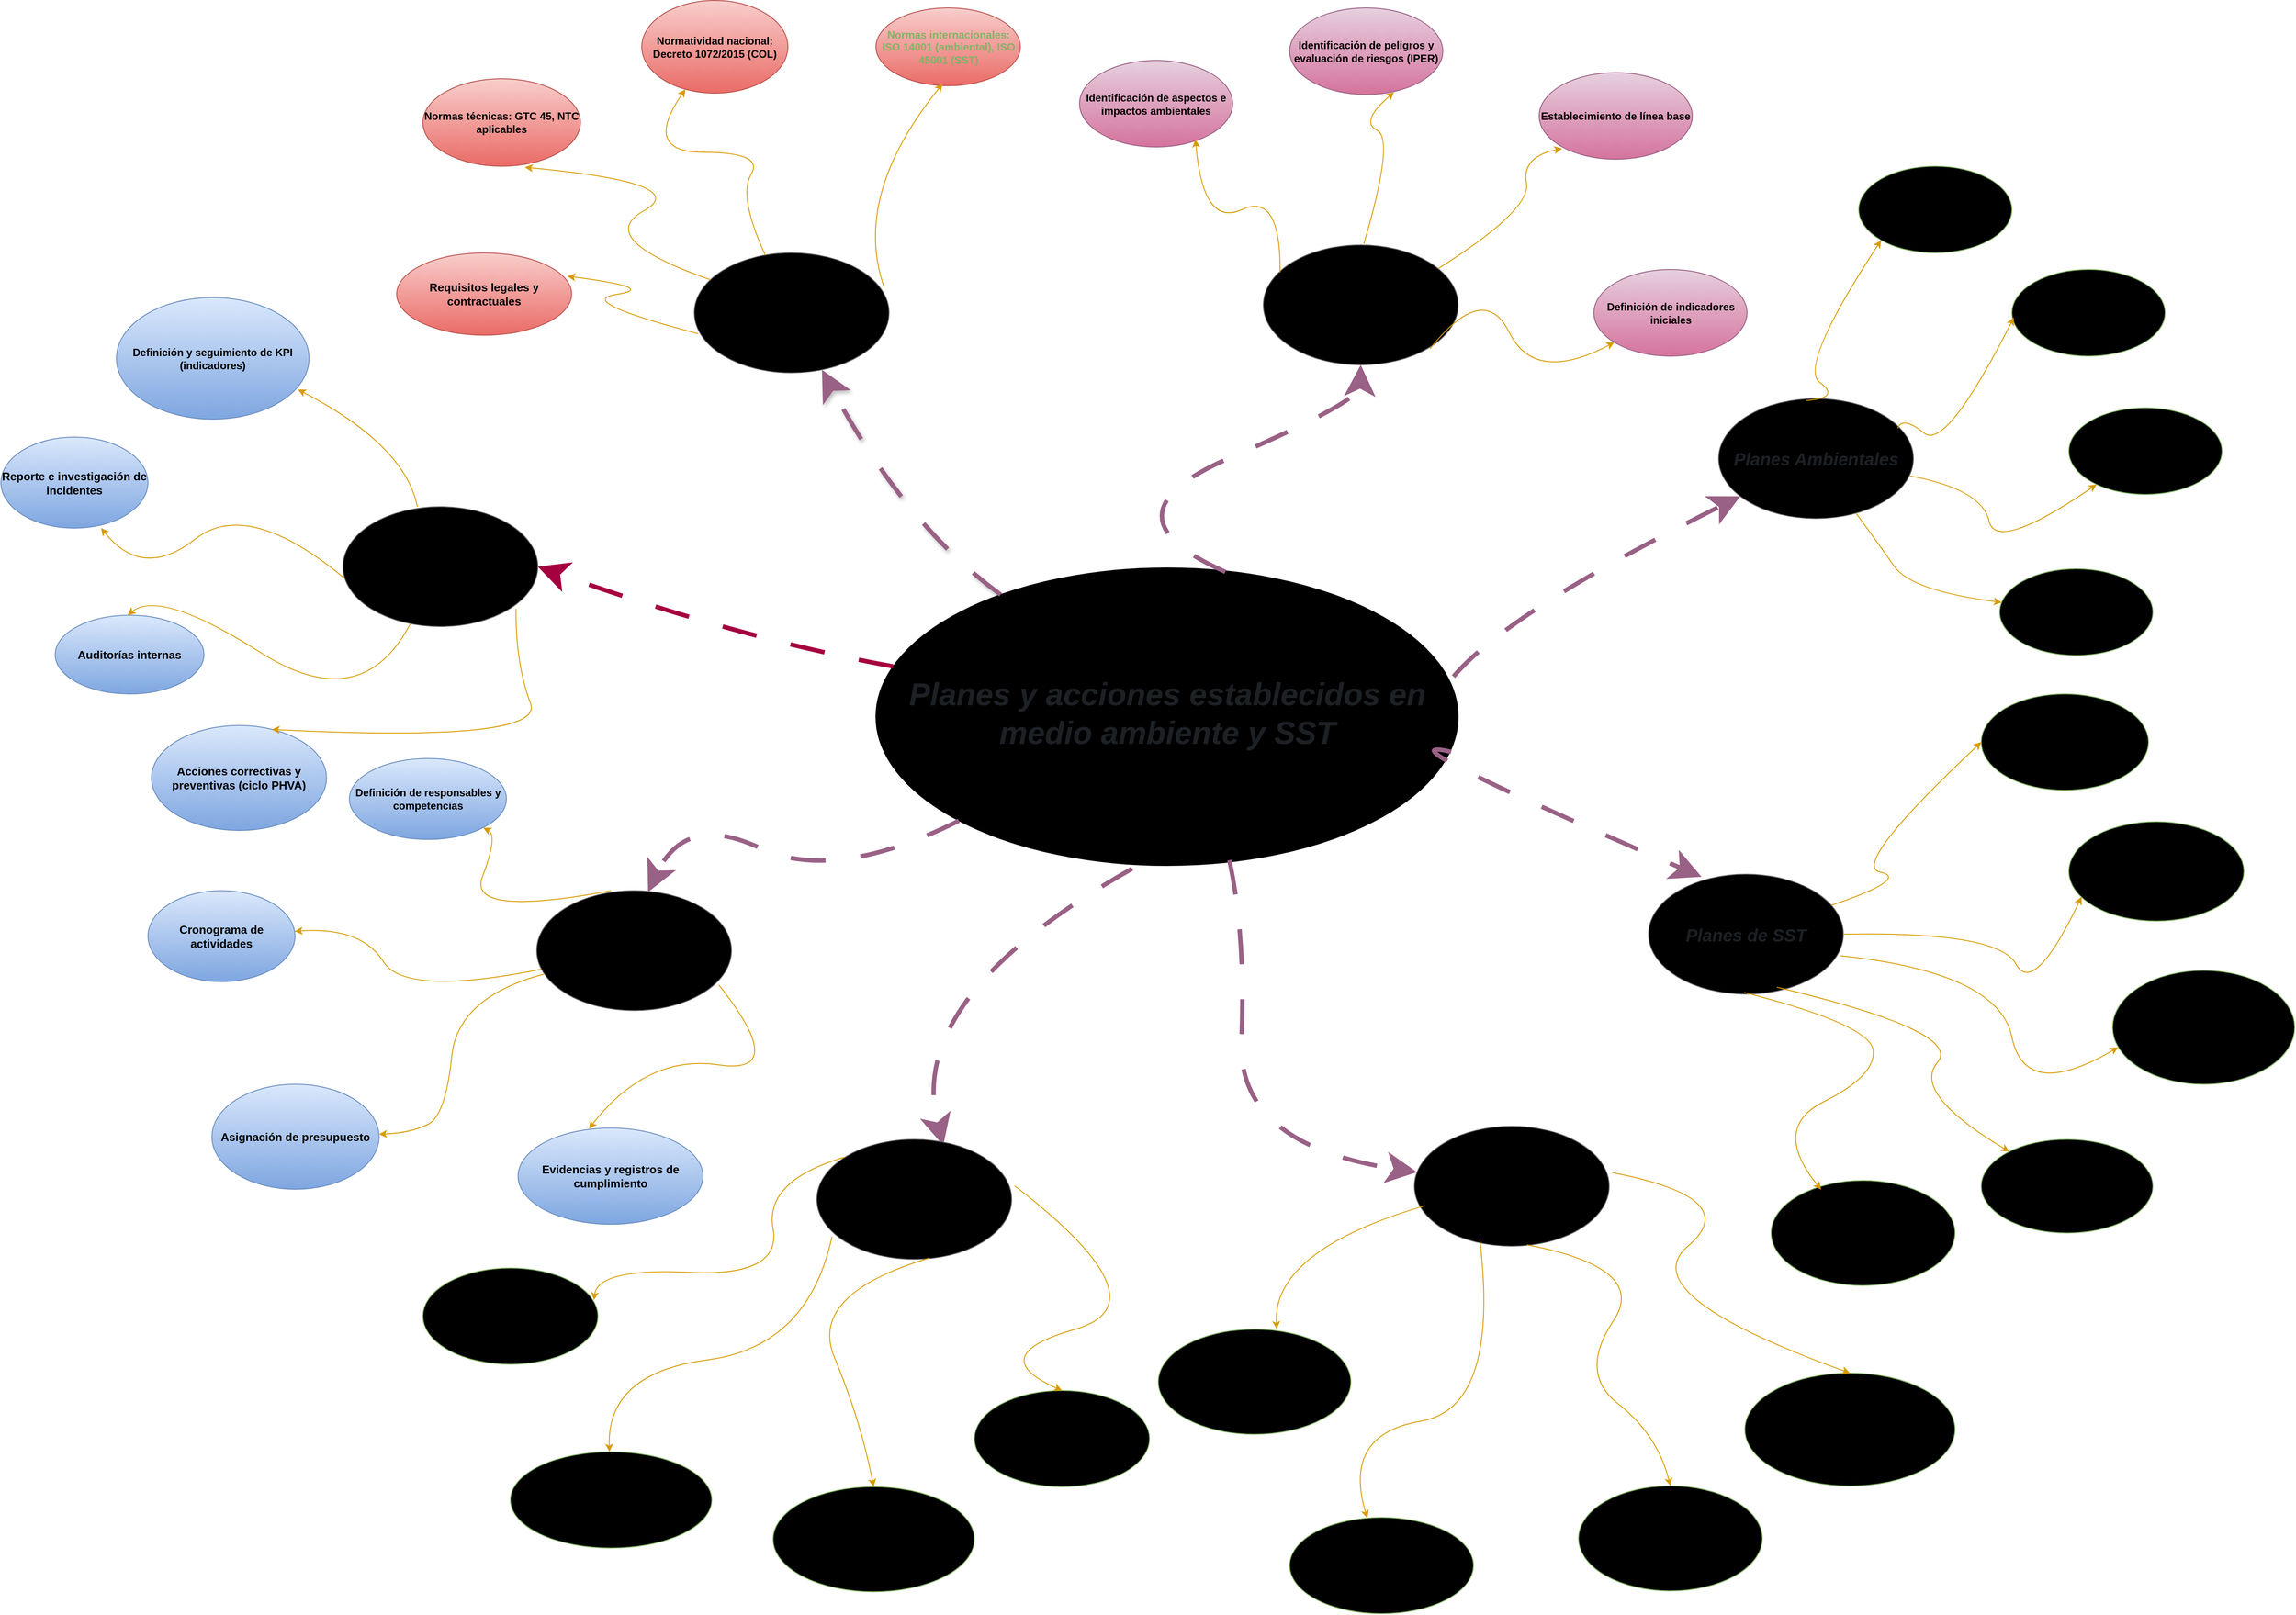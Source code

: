 <mxfile version="28.2.0">
  <diagram name="Página-1" id="9V0abgNr6W8b1tbWLRrC">
    <mxGraphModel dx="1965" dy="1160" grid="1" gridSize="10" guides="1" tooltips="1" connect="1" arrows="1" fold="1" page="1" pageScale="1" pageWidth="3000" pageHeight="1700" math="0" shadow="0">
      <root>
        <mxCell id="0" />
        <mxCell id="1" parent="0" />
        <mxCell id="u9baPHzRedg1W3_j4SZ9-66" value="&lt;h3 style=&quot;box-sizing: border-box; scroll-behavior: smooth; margin-top: 0px; margin-bottom: 0.5rem; line-height: 1.2;&quot;&gt;&lt;font face=&quot;Helvetica&quot; style=&quot;color: light-dark(rgb(29, 33, 37), rgb(255, 255, 0)); font-size: 36px;&quot;&gt;&lt;i style=&quot;&quot;&gt;Planes y acciones establecidos en medio ambiente y SST&lt;/i&gt;&lt;/font&gt;&lt;/h3&gt;" style="ellipse;whiteSpace=wrap;html=1;fillColor=#d5e8d4;strokeColor=light-dark(#000000,#33FF33);gradientColor=light-dark(#97D077,#66FF66);align=center;" parent="1" vertex="1">
          <mxGeometry x="1987.5" y="860" width="665" height="340" as="geometry" />
        </mxCell>
        <mxCell id="u9baPHzRedg1W3_j4SZ9-67" value="&lt;h3&gt;&lt;font style=&quot;color: light-dark(rgb(0, 0, 0), rgb(255, 255, 0));&quot;&gt;Seguimiento y Mejora Continua&lt;/font&gt;&lt;/h3&gt;" style="ellipse;whiteSpace=wrap;html=1;fillColor=#f5f5f5;strokeColor=#666666;gradientColor=light-dark(#B3B3B3,#66FFFF);fontStyle=1" parent="1" vertex="1">
          <mxGeometry x="1378.75" y="790" width="222.5" height="137" as="geometry" />
        </mxCell>
        <mxCell id="u9baPHzRedg1W3_j4SZ9-68" value="&lt;h3&gt;&lt;font style=&quot;font-size: 20px; color: light-dark(rgb(0, 0, 0), rgb(255, 255, 0));&quot; face=&quot;Helvetica&quot;&gt;&lt;i style=&quot;&quot;&gt;Marco Normativo&lt;/i&gt;&lt;/font&gt;&lt;/h3&gt;" style="ellipse;whiteSpace=wrap;html=1;fillColor=#f5f5f5;strokeColor=#666666;gradientColor=light-dark(#B3B3B3,#66FFFF);fontStyle=1" parent="1" vertex="1">
          <mxGeometry x="1780" y="500" width="222.5" height="137" as="geometry" />
        </mxCell>
        <mxCell id="u9baPHzRedg1W3_j4SZ9-69" value="&lt;h3&gt;&lt;font style=&quot;color: light-dark(rgb(29, 33, 37), rgb(255, 255, 0)); font-size: 20px;&quot;&gt;&lt;b style=&quot;&quot;&gt;&lt;i style=&quot;&quot;&gt;Planes de SST&lt;/i&gt;&lt;/b&gt;&lt;/font&gt;&lt;/h3&gt;" style="ellipse;whiteSpace=wrap;html=1;fillColor=#f5f5f5;strokeColor=#666666;gradientColor=light-dark(#B3B3B3,#66FFFF);" parent="1" vertex="1">
          <mxGeometry x="2870" y="1210" width="222.5" height="137" as="geometry" />
        </mxCell>
        <mxCell id="u9baPHzRedg1W3_j4SZ9-70" value="&lt;h3&gt;&lt;font style=&quot;font-size: 20px; color: light-dark(rgb(0, 0, 0), rgb(255, 255, 0));&quot;&gt;&lt;b style=&quot;&quot;&gt;&lt;i style=&quot;&quot;&gt;Diagnóstico Inicial&lt;/i&gt;&lt;/b&gt;&lt;/font&gt;&lt;/h3&gt;" style="ellipse;whiteSpace=wrap;html=1;fillColor=#f5f5f5;strokeColor=#666666;gradientColor=light-dark(#B3B3B3,#66FFFF);" parent="1" vertex="1">
          <mxGeometry x="2430" y="491" width="222.5" height="137" as="geometry" />
        </mxCell>
        <mxCell id="u9baPHzRedg1W3_j4SZ9-71" value="&lt;h3&gt;&lt;font style=&quot;color: light-dark(rgb(29, 33, 37), rgb(255, 255, 0)); font-size: 20px;&quot;&gt;&lt;b style=&quot;&quot;&gt;&lt;i style=&quot;&quot;&gt;Planes Ambientales&lt;/i&gt;&lt;/b&gt;&lt;/font&gt;&lt;/h3&gt;" style="ellipse;whiteSpace=wrap;html=1;fillColor=#f5f5f5;strokeColor=#666666;gradientColor=light-dark(#B3B3B3,#66FFFF);" parent="1" vertex="1">
          <mxGeometry x="2950" y="666.5" width="222.5" height="137" as="geometry" />
        </mxCell>
        <mxCell id="u9baPHzRedg1W3_j4SZ9-72" value="" style="curved=1;endArrow=classic;html=1;rounded=0;fillColor=#e6d0de;gradientColor=#d5739d;strokeColor=#996185;startSize=20;endSize=20;fontStyle=0;dashed=1;dashPattern=8 8;startArrow=none;startFill=0;entryX=0.5;entryY=1;entryDx=0;entryDy=0;exitX=0.6;exitY=0.013;exitDx=0;exitDy=0;exitPerimeter=0;strokeWidth=5;" parent="1" source="u9baPHzRedg1W3_j4SZ9-66" target="u9baPHzRedg1W3_j4SZ9-70" edge="1">
          <mxGeometry width="50" height="50" relative="1" as="geometry">
            <mxPoint x="2063" y="1036" as="sourcePoint" />
            <mxPoint x="2097.5" y="892.11" as="targetPoint" />
            <Array as="points">
              <mxPoint x="2240" y="800" />
              <mxPoint x="2540" y="670" />
            </Array>
          </mxGeometry>
        </mxCell>
        <mxCell id="u9baPHzRedg1W3_j4SZ9-73" value="" style="curved=1;endArrow=classic;html=1;rounded=0;fillColor=#e6d0de;gradientColor=#d5739d;strokeColor=#996185;startSize=49;endSize=20;fontStyle=0;dashed=1;dashPattern=8 8;startArrow=none;startFill=0;shadow=1;strokeWidth=5;" parent="1" source="u9baPHzRedg1W3_j4SZ9-66" target="u9baPHzRedg1W3_j4SZ9-68" edge="1">
          <mxGeometry width="50" height="50" relative="1" as="geometry">
            <mxPoint x="1937.99" y="1045" as="sourcePoint" />
            <mxPoint x="1764.999" y="870.062" as="targetPoint" />
            <Array as="points">
              <mxPoint x="2020" y="810" />
            </Array>
          </mxGeometry>
        </mxCell>
        <mxCell id="u9baPHzRedg1W3_j4SZ9-74" value="" style="curved=1;endArrow=classic;html=1;rounded=0;fillColor=#e6d0de;gradientColor=#d5739d;strokeColor=#996185;startSize=20;endSize=20;fontStyle=0;dashed=1;dashPattern=8 8;startArrow=none;startFill=0;entryX=0.272;entryY=0.022;entryDx=0;entryDy=0;entryPerimeter=0;exitX=0.988;exitY=0.618;exitDx=0;exitDy=0;exitPerimeter=0;strokeWidth=5;" parent="1" source="u9baPHzRedg1W3_j4SZ9-66" target="u9baPHzRedg1W3_j4SZ9-69" edge="1">
          <mxGeometry width="50" height="50" relative="1" as="geometry">
            <mxPoint x="1962" y="1223" as="sourcePoint" />
            <mxPoint x="1994" y="1365" as="targetPoint" />
            <Array as="points">
              <mxPoint x="2550" y="1049" />
            </Array>
          </mxGeometry>
        </mxCell>
        <mxCell id="u9baPHzRedg1W3_j4SZ9-75" value="" style="curved=1;endArrow=classic;html=1;rounded=0;fillColor=#e6d0de;gradientColor=#d5739d;strokeColor=#996185;startSize=20;endSize=20;fontStyle=0;dashed=1;dashPattern=8 8;startArrow=none;startFill=0;exitX=0.992;exitY=0.365;exitDx=0;exitDy=0;exitPerimeter=0;strokeWidth=5;" parent="1" source="u9baPHzRedg1W3_j4SZ9-66" target="u9baPHzRedg1W3_j4SZ9-71" edge="1">
          <mxGeometry width="50" height="50" relative="1" as="geometry">
            <mxPoint x="2181" y="1189" as="sourcePoint" />
            <mxPoint x="2210" y="1333" as="targetPoint" />
            <Array as="points">
              <mxPoint x="2710" y="910" />
            </Array>
          </mxGeometry>
        </mxCell>
        <mxCell id="u9baPHzRedg1W3_j4SZ9-76" value="" style="curved=1;endArrow=classic;html=1;rounded=0;fillColor=#d80073;strokeColor=#A50040;startSize=20;endSize=20;fontStyle=0;dashed=1;dashPattern=8 8;startArrow=none;startFill=0;entryX=1;entryY=0.5;entryDx=0;entryDy=0;strokeWidth=5;" parent="1" source="u9baPHzRedg1W3_j4SZ9-66" target="u9baPHzRedg1W3_j4SZ9-67" edge="1">
          <mxGeometry width="50" height="50" relative="1" as="geometry">
            <mxPoint x="1825.076" y="1297.543" as="sourcePoint" />
            <mxPoint x="1625" y="1322" as="targetPoint" />
            <Array as="points">
              <mxPoint x="1830" y="940" />
            </Array>
          </mxGeometry>
        </mxCell>
        <mxCell id="u9baPHzRedg1W3_j4SZ9-77" value="&lt;font style=&quot;color: light-dark(rgb(0, 0, 0), rgb(51, 255, 255));&quot;&gt;Definición y seguimiento de &lt;strong data-start=&quot;1892&quot; data-end=&quot;1899&quot;&gt;KPI&lt;/strong&gt; (indicadores)&lt;/font&gt;" style="ellipse;whiteSpace=wrap;html=1;fillColor=#dae8fc;strokeColor=#6c8ebf;gradientColor=#7ea6e0;fontStyle=1" parent="1" vertex="1">
          <mxGeometry x="1120" y="551" width="220" height="139" as="geometry" />
        </mxCell>
        <mxCell id="u9baPHzRedg1W3_j4SZ9-78" value="&lt;font style=&quot;color: light-dark(rgb(0, 0, 0), rgb(51, 255, 255)); font-size: 13px;&quot;&gt;Reporte e investigación de incidentes&lt;/font&gt;" style="ellipse;whiteSpace=wrap;html=1;fillColor=#dae8fc;strokeColor=#6c8ebf;gradientColor=#7ea6e0;fontStyle=1" parent="1" vertex="1">
          <mxGeometry x="988" y="710.5" width="168" height="104" as="geometry" />
        </mxCell>
        <mxCell id="u9baPHzRedg1W3_j4SZ9-80" value="&lt;font style=&quot;color: light-dark(rgb(0, 0, 0), rgb(51, 255, 255)); font-size: 13px;&quot;&gt;Auditorías internas&lt;/font&gt;" style="ellipse;whiteSpace=wrap;html=1;fillColor=#dae8fc;strokeColor=#6c8ebf;gradientColor=#7ea6e0;fontStyle=1" parent="1" vertex="1">
          <mxGeometry x="1050" y="914" width="170" height="90" as="geometry" />
        </mxCell>
        <mxCell id="u9baPHzRedg1W3_j4SZ9-81" value="&lt;font style=&quot;color: light-dark(rgb(0, 0, 0), rgb(51, 255, 255)); font-size: 13px;&quot;&gt;Acciones correctivas y preventivas (ciclo PHVA)&lt;/font&gt;" style="ellipse;whiteSpace=wrap;html=1;fillColor=#dae8fc;strokeColor=#6c8ebf;gradientColor=#7ea6e0;fontStyle=1" parent="1" vertex="1">
          <mxGeometry x="1160" y="1040" width="200" height="120" as="geometry" />
        </mxCell>
        <mxCell id="u9baPHzRedg1W3_j4SZ9-83" value="&lt;font style=&quot;color: light-dark(rgb(130, 179, 102), rgb(102, 255, 255));&quot;&gt;&lt;strong data-start=&quot;463&quot; data-end=&quot;489&quot; style=&quot;&quot;&gt;Normas internacionales&lt;/strong&gt;: ISO 14001 (ambiental), ISO 45001 (SST)&lt;/font&gt;" style="ellipse;whiteSpace=wrap;html=1;fillColor=#f8cecc;strokeColor=light-dark(#B85450,#33FFFF);gradientColor=#ea6b66;fontStyle=1" parent="1" vertex="1">
          <mxGeometry x="1987.5" y="220" width="165" height="89" as="geometry" />
        </mxCell>
        <mxCell id="u9baPHzRedg1W3_j4SZ9-84" value="&lt;font style=&quot;color: light-dark(rgb(0, 0, 0), rgb(102, 255, 255));&quot;&gt;&lt;strong data-start=&quot;534&quot; data-end=&quot;559&quot;&gt;Normatividad nacional&lt;/strong&gt;: Decreto 1072/2015 (COL)&lt;/font&gt;" style="ellipse;whiteSpace=wrap;html=1;fillColor=#f8cecc;strokeColor=light-dark(#B85450,#66FFFF);gradientColor=#ea6b66;fontStyle=1" parent="1" vertex="1">
          <mxGeometry x="1720" y="211.5" width="167" height="106" as="geometry" />
        </mxCell>
        <mxCell id="u9baPHzRedg1W3_j4SZ9-85" value="&lt;font style=&quot;color: light-dark(rgb(0, 0, 0), rgb(102, 255, 255));&quot;&gt;&lt;strong data-start=&quot;589&quot; data-end=&quot;608&quot;&gt;Normas técnicas&lt;/strong&gt;: GTC 45, NTC aplicables&lt;/font&gt;" style="ellipse;whiteSpace=wrap;html=1;fillColor=#f8cecc;strokeColor=light-dark(#B85450,#66FFFF);gradientColor=#ea6b66;fontStyle=1" parent="1" vertex="1">
          <mxGeometry x="1470" y="301" width="180" height="100" as="geometry" />
        </mxCell>
        <mxCell id="u9baPHzRedg1W3_j4SZ9-86" value="&lt;font style=&quot;font-size: 13px; color: light-dark(rgb(0, 0, 0), rgb(102, 255, 255));&quot;&gt;Requisitos legales y contractuales&lt;/font&gt;" style="ellipse;whiteSpace=wrap;html=1;fillColor=#f8cecc;strokeColor=light-dark(#B85450,#66FFFF);gradientColor=#ea6b66;fontStyle=1" parent="1" vertex="1">
          <mxGeometry x="1440" y="500" width="200" height="94" as="geometry" />
        </mxCell>
        <mxCell id="u9baPHzRedg1W3_j4SZ9-90" value="&lt;font style=&quot;color: light-dark(rgb(0, 0, 0), rgb(51, 255, 255)); font-size: 13px;&quot;&gt;Factores de riesgo ergonómico y psicosocial&lt;/font&gt;" style="ellipse;whiteSpace=wrap;html=1;fillColor=#d5e8d4;strokeColor=#82b366;gradientColor=light-dark(#97D077,#295A52);fontStyle=1" parent="1" vertex="1">
          <mxGeometry x="3010" y="1560" width="210" height="120" as="geometry" />
        </mxCell>
        <mxCell id="u9baPHzRedg1W3_j4SZ9-91" value="&lt;font style=&quot;color: light-dark(rgb(0, 0, 0), rgb(51, 255, 255)); font-size: 13px;&quot;&gt;&lt;b&gt;Gestión de contratistas y visitantes&lt;/b&gt;&lt;/font&gt;" style="ellipse;whiteSpace=wrap;html=1;fillColor=#d5e8d4;strokeColor=#82b366;gradientColor=light-dark(#97D077,#295A52);" parent="1" vertex="1">
          <mxGeometry x="3250" y="1513" width="196" height="107" as="geometry" />
        </mxCell>
        <mxCell id="u9baPHzRedg1W3_j4SZ9-92" value="&lt;font style=&quot;font-size: 13px; color: light-dark(rgb(0, 0, 0), rgb(51, 255, 255));&quot;&gt;&lt;b&gt;Inspecciones planeadas&lt;/b&gt;&lt;/font&gt;" style="ellipse;whiteSpace=wrap;html=1;fillColor=#d5e8d4;strokeColor=#82b366;gradientColor=light-dark(#97D077,#295A52);" parent="1" vertex="1">
          <mxGeometry x="3400" y="1320" width="208" height="130" as="geometry" />
        </mxCell>
        <mxCell id="u9baPHzRedg1W3_j4SZ9-93" value="&lt;font style=&quot;color: light-dark(rgb(0, 0, 0), rgb(51, 255, 255));&quot;&gt;&lt;strong data-end=&quot;1241&quot; data-start=&quot;1217&quot;&gt;Entrega y uso de EPP&lt;/strong&gt; (Elementos de Protección Personal)&lt;/font&gt;" style="ellipse;whiteSpace=wrap;html=1;fillColor=#d5e8d4;strokeColor=#82b366;gradientColor=light-dark(#97D077,#295A52);" parent="1" vertex="1">
          <mxGeometry x="3350" y="1150" width="200" height="113.5" as="geometry" />
        </mxCell>
        <mxCell id="u9baPHzRedg1W3_j4SZ9-94" value="&lt;font style=&quot;color: light-dark(rgb(0, 0, 0), rgb(51, 255, 255));&quot;&gt;&lt;strong data-end=&quot;1199&quot; data-start=&quot;1171&quot;&gt;Capacitación y formación&lt;/strong&gt; del personal&lt;/font&gt;" style="ellipse;whiteSpace=wrap;html=1;fillColor=#d5e8d4;strokeColor=#82b366;gradientColor=light-dark(#97D077,#295A52);" parent="1" vertex="1">
          <mxGeometry x="3250" y="1004" width="191" height="110" as="geometry" />
        </mxCell>
        <mxCell id="u9baPHzRedg1W3_j4SZ9-95" value="&lt;font style=&quot;color: light-dark(rgb(0, 0, 0), rgb(51, 255, 51));&quot;&gt;&lt;b&gt;Identificación de &lt;span data-end=&quot;775&quot; data-start=&quot;740&quot;&gt;aspectos e impactos ambientales&lt;/span&gt;&lt;/b&gt;&lt;/font&gt;" style="ellipse;whiteSpace=wrap;html=1;fillColor=#e6d0de;strokeColor=#996185;gradientColor=#d5739d;" parent="1" vertex="1">
          <mxGeometry x="2220" y="280" width="175" height="99" as="geometry" />
        </mxCell>
        <mxCell id="u9baPHzRedg1W3_j4SZ9-96" value="&lt;font style=&quot;color: light-dark(rgb(0, 0, 0), rgb(51, 255, 51));&quot;&gt;&lt;b&gt;Identificación de &lt;span data-end=&quot;834&quot; data-start=&quot;798&quot;&gt;peligros y evaluación de riesgos&lt;/span&gt; (IPER)&lt;/b&gt;&lt;/font&gt;" style="ellipse;whiteSpace=wrap;html=1;fillColor=#e6d0de;strokeColor=#996185;gradientColor=#d5739d;" parent="1" vertex="1">
          <mxGeometry x="2460" y="220" width="175" height="99" as="geometry" />
        </mxCell>
        <mxCell id="u9baPHzRedg1W3_j4SZ9-97" value="&lt;font style=&quot;color: light-dark(rgb(0, 0, 0), rgb(51, 255, 51));&quot;&gt;&lt;b&gt;Establecimiento de &lt;span data-end=&quot;879&quot; data-start=&quot;865&quot;&gt;línea base&lt;/span&gt;&lt;/b&gt;&lt;/font&gt;" style="ellipse;whiteSpace=wrap;html=1;fillColor=#e6d0de;strokeColor=#996185;gradientColor=#d5739d;" parent="1" vertex="1">
          <mxGeometry x="2745" y="294" width="175" height="99" as="geometry" />
        </mxCell>
        <mxCell id="u9baPHzRedg1W3_j4SZ9-98" value="&lt;font face=&quot;Helvetica&quot; style=&quot;color: light-dark(rgb(0, 0, 0), rgb(51, 255, 51));&quot;&gt;&lt;b&gt;Definición de &lt;span data-end=&quot;923&quot; data-start=&quot;898&quot;&gt;indicadores iniciales&lt;/span&gt;&lt;/b&gt;&lt;/font&gt;" style="ellipse;whiteSpace=wrap;html=1;fillColor=#e6d0de;strokeColor=#996185;gradientColor=#d5739d;" parent="1" vertex="1">
          <mxGeometry x="2807.5" y="519" width="175" height="99" as="geometry" />
        </mxCell>
        <mxCell id="u9baPHzRedg1W3_j4SZ9-101" value="" style="curved=1;endArrow=classic;html=1;rounded=0;entryX=0.687;entryY=0.038;entryDx=0;entryDy=0;entryPerimeter=0;fillColor=#ffcd28;gradientColor=#ffa500;strokeColor=#d79b00;fontStyle=1;exitX=0.888;exitY=0.852;exitDx=0;exitDy=0;exitPerimeter=0;" parent="1" source="u9baPHzRedg1W3_j4SZ9-67" target="u9baPHzRedg1W3_j4SZ9-81" edge="1">
          <mxGeometry width="50" height="50" relative="1" as="geometry">
            <mxPoint x="1410" y="903.75" as="sourcePoint" />
            <mxPoint x="1326" y="894.75" as="targetPoint" />
            <Array as="points">
              <mxPoint x="1576" y="970" />
              <mxPoint x="1610" y="1060" />
            </Array>
          </mxGeometry>
        </mxCell>
        <mxCell id="u9baPHzRedg1W3_j4SZ9-102" value="" style="curved=1;endArrow=classic;html=1;rounded=0;entryX=0.487;entryY=0;entryDx=0;entryDy=0;entryPerimeter=0;fillColor=#ffcd28;gradientColor=#ffa500;strokeColor=#d79b00;fontStyle=1" parent="1" source="u9baPHzRedg1W3_j4SZ9-67" target="u9baPHzRedg1W3_j4SZ9-80" edge="1">
          <mxGeometry width="50" height="50" relative="1" as="geometry">
            <mxPoint x="1152" y="849.75" as="sourcePoint" />
            <mxPoint x="1191" y="934.75" as="targetPoint" />
            <Array as="points">
              <mxPoint x="1400" y="1030" />
              <mxPoint x="1170" y="883.75" />
            </Array>
          </mxGeometry>
        </mxCell>
        <mxCell id="u9baPHzRedg1W3_j4SZ9-103" value="" style="curved=1;endArrow=classic;html=1;rounded=0;fillColor=#ffcd28;gradientColor=#ffa500;strokeColor=#d79b00;exitX=0.008;exitY=0.597;exitDx=0;exitDy=0;exitPerimeter=0;fontStyle=1;entryX=0.681;entryY=0.998;entryDx=0;entryDy=0;entryPerimeter=0;" parent="1" source="u9baPHzRedg1W3_j4SZ9-67" target="u9baPHzRedg1W3_j4SZ9-78" edge="1">
          <mxGeometry width="50" height="50" relative="1" as="geometry">
            <mxPoint x="1158" y="750.75" as="sourcePoint" />
            <mxPoint x="1080" y="854" as="targetPoint" />
            <Array as="points">
              <mxPoint x="1270" y="780" />
              <mxPoint x="1150" y="874" />
            </Array>
          </mxGeometry>
        </mxCell>
        <mxCell id="u9baPHzRedg1W3_j4SZ9-104" value="" style="curved=1;endArrow=classic;html=1;rounded=0;entryX=0.943;entryY=0.756;entryDx=0;entryDy=0;entryPerimeter=0;fillColor=#ffcd28;gradientColor=#ffa500;strokeColor=#d79b00;exitX=0.382;exitY=0;exitDx=0;exitDy=0;exitPerimeter=0;fontStyle=1" parent="1" source="u9baPHzRedg1W3_j4SZ9-67" target="u9baPHzRedg1W3_j4SZ9-77" edge="1">
          <mxGeometry width="50" height="50" relative="1" as="geometry">
            <mxPoint x="1590" y="655.75" as="sourcePoint" />
            <mxPoint x="1472" y="690.75" as="targetPoint" />
            <Array as="points">
              <mxPoint x="1450" y="720" />
            </Array>
          </mxGeometry>
        </mxCell>
        <mxCell id="u9baPHzRedg1W3_j4SZ9-105" value="" style="curved=1;endArrow=classic;html=1;rounded=0;fillColor=#ffcd28;gradientColor=#ffa500;strokeColor=#d79b00;entryX=0;entryY=0.5;entryDx=0;entryDy=0;" parent="1" source="u9baPHzRedg1W3_j4SZ9-69" target="u9baPHzRedg1W3_j4SZ9-94" edge="1">
          <mxGeometry width="50" height="50" relative="1" as="geometry">
            <mxPoint x="3116" y="1265" as="sourcePoint" />
            <mxPoint x="3166" y="1215" as="targetPoint" />
            <Array as="points">
              <mxPoint x="3169" y="1215" />
              <mxPoint x="3100" y="1200" />
            </Array>
          </mxGeometry>
        </mxCell>
        <mxCell id="u9baPHzRedg1W3_j4SZ9-106" value="" style="curved=1;endArrow=classic;html=1;rounded=0;fillColor=#ffcd28;gradientColor=#ffa500;strokeColor=#d79b00;entryX=0.073;entryY=0.756;entryDx=0;entryDy=0;entryPerimeter=0;exitX=1;exitY=0.5;exitDx=0;exitDy=0;" parent="1" source="u9baPHzRedg1W3_j4SZ9-69" target="u9baPHzRedg1W3_j4SZ9-93" edge="1">
          <mxGeometry width="50" height="50" relative="1" as="geometry">
            <mxPoint x="3186" y="1290" as="sourcePoint" />
            <mxPoint x="3201" y="1200" as="targetPoint" />
            <Array as="points">
              <mxPoint x="3269" y="1275" />
              <mxPoint x="3310" y="1350" />
            </Array>
          </mxGeometry>
        </mxCell>
        <mxCell id="u9baPHzRedg1W3_j4SZ9-107" value="" style="curved=1;endArrow=classic;html=1;rounded=0;fillColor=#ffcd28;gradientColor=#ffa500;strokeColor=#d79b00;entryX=0.03;entryY=0.676;entryDx=0;entryDy=0;entryPerimeter=0;exitX=0.983;exitY=0.68;exitDx=0;exitDy=0;exitPerimeter=0;" parent="1" source="u9baPHzRedg1W3_j4SZ9-69" target="u9baPHzRedg1W3_j4SZ9-92" edge="1">
          <mxGeometry width="50" height="50" relative="1" as="geometry">
            <mxPoint x="3193" y="1341" as="sourcePoint" />
            <mxPoint x="3245" y="1249" as="targetPoint" />
            <Array as="points">
              <mxPoint x="3270" y="1322" />
              <mxPoint x="3300" y="1470" />
            </Array>
          </mxGeometry>
        </mxCell>
        <mxCell id="u9baPHzRedg1W3_j4SZ9-108" value="" style="curved=1;endArrow=classic;html=1;rounded=0;fillColor=#ffcd28;gradientColor=#ffa500;strokeColor=#d79b00;exitX=0.658;exitY=0.942;exitDx=0;exitDy=0;exitPerimeter=0;" parent="1" source="u9baPHzRedg1W3_j4SZ9-69" target="u9baPHzRedg1W3_j4SZ9-91" edge="1">
          <mxGeometry width="50" height="50" relative="1" as="geometry">
            <mxPoint x="3121" y="1379" as="sourcePoint" />
            <mxPoint x="3264" y="1347" as="targetPoint" />
            <Array as="points">
              <mxPoint x="3230" y="1390" />
              <mxPoint x="3170" y="1460" />
            </Array>
          </mxGeometry>
        </mxCell>
        <mxCell id="u9baPHzRedg1W3_j4SZ9-109" value="" style="curved=1;endArrow=classic;html=1;rounded=0;fillColor=#ffcd28;gradientColor=#ffa500;strokeColor=#d79b00;exitX=0.491;exitY=0.986;exitDx=0;exitDy=0;exitPerimeter=0;entryX=0.272;entryY=0.087;entryDx=0;entryDy=0;entryPerimeter=0;" parent="1" source="u9baPHzRedg1W3_j4SZ9-69" target="u9baPHzRedg1W3_j4SZ9-90" edge="1">
          <mxGeometry width="50" height="50" relative="1" as="geometry">
            <mxPoint x="3039" y="1372" as="sourcePoint" />
            <mxPoint x="3168" y="1427" as="targetPoint" />
            <Array as="points">
              <mxPoint x="3123" y="1382" />
              <mxPoint x="3130" y="1440" />
              <mxPoint x="3010" y="1500" />
            </Array>
          </mxGeometry>
        </mxCell>
        <mxCell id="u9baPHzRedg1W3_j4SZ9-113" value="" style="curved=1;endArrow=classic;html=1;rounded=0;fillColor=#ffcd28;gradientColor=#ffa500;strokeColor=#d79b00;entryX=0.461;entryY=0.975;entryDx=0;entryDy=0;entryPerimeter=0;exitX=0.975;exitY=0.287;exitDx=0;exitDy=0;exitPerimeter=0;fontStyle=1" parent="1" source="u9baPHzRedg1W3_j4SZ9-68" target="u9baPHzRedg1W3_j4SZ9-83" edge="1">
          <mxGeometry width="50" height="50" relative="1" as="geometry">
            <mxPoint x="1812.5" y="485" as="sourcePoint" />
            <mxPoint x="1862.5" y="435" as="targetPoint" />
            <Array as="points">
              <mxPoint x="1960" y="435" />
            </Array>
          </mxGeometry>
        </mxCell>
        <mxCell id="u9baPHzRedg1W3_j4SZ9-115" value="" style="curved=1;endArrow=classic;html=1;rounded=0;fillColor=#ffcd28;gradientColor=#ffa500;strokeColor=#d79b00;exitX=0.02;exitY=0.674;exitDx=0;exitDy=0;exitPerimeter=0;entryX=0.976;entryY=0.284;entryDx=0;entryDy=0;entryPerimeter=0;fontStyle=1" parent="1" source="u9baPHzRedg1W3_j4SZ9-68" target="u9baPHzRedg1W3_j4SZ9-86" edge="1">
          <mxGeometry width="50" height="50" relative="1" as="geometry">
            <mxPoint x="1637.5" y="467" as="sourcePoint" />
            <mxPoint x="1593.5" y="591" as="targetPoint" />
            <Array as="points">
              <mxPoint x="1642" y="555" />
              <mxPoint x="1740" y="540" />
            </Array>
          </mxGeometry>
        </mxCell>
        <mxCell id="u9baPHzRedg1W3_j4SZ9-116" value="" style="curved=1;endArrow=classic;html=1;rounded=0;exitX=0.085;exitY=0.225;exitDx=0;exitDy=0;exitPerimeter=0;fillColor=#ffcd28;gradientColor=#ffa500;strokeColor=#d79b00;fontStyle=1;entryX=0.647;entryY=1.012;entryDx=0;entryDy=0;entryPerimeter=0;" parent="1" source="u9baPHzRedg1W3_j4SZ9-68" target="u9baPHzRedg1W3_j4SZ9-85" edge="1">
          <mxGeometry width="50" height="50" relative="1" as="geometry">
            <mxPoint x="1698.5" y="474" as="sourcePoint" />
            <mxPoint x="1530" y="434" as="targetPoint" />
            <Array as="points">
              <mxPoint x="1664.5" y="484" />
              <mxPoint x="1780" y="420" />
            </Array>
          </mxGeometry>
        </mxCell>
        <mxCell id="u9baPHzRedg1W3_j4SZ9-117" value="" style="curved=1;endArrow=classic;html=1;rounded=0;fillColor=#ffcd28;gradientColor=#ffa500;strokeColor=#d79b00;fontStyle=1" parent="1" source="u9baPHzRedg1W3_j4SZ9-68" target="u9baPHzRedg1W3_j4SZ9-84" edge="1">
          <mxGeometry width="50" height="50" relative="1" as="geometry">
            <mxPoint x="1771.5" y="463" as="sourcePoint" />
            <mxPoint x="1821.5" y="413" as="targetPoint" />
            <Array as="points">
              <mxPoint x="1830" y="435" />
              <mxPoint x="1860" y="385" />
              <mxPoint x="1720" y="385" />
            </Array>
          </mxGeometry>
        </mxCell>
        <mxCell id="u9baPHzRedg1W3_j4SZ9-118" value="" style="curved=1;endArrow=classic;html=1;rounded=0;fillColor=#ffcd28;gradientColor=#ffa500;strokeColor=#d79b00;exitX=0.086;exitY=0.23;exitDx=0;exitDy=0;exitPerimeter=0;entryX=0.757;entryY=0.913;entryDx=0;entryDy=0;entryPerimeter=0;" parent="1" source="u9baPHzRedg1W3_j4SZ9-70" target="u9baPHzRedg1W3_j4SZ9-95" edge="1">
          <mxGeometry width="50" height="50" relative="1" as="geometry">
            <mxPoint x="2575" y="446" as="sourcePoint" />
            <mxPoint x="2500" y="332" as="targetPoint" />
            <Array as="points">
              <mxPoint x="2450" y="430" />
              <mxPoint x="2361" y="471" />
            </Array>
          </mxGeometry>
        </mxCell>
        <mxCell id="u9baPHzRedg1W3_j4SZ9-119" value="" style="curved=1;endArrow=classic;html=1;rounded=0;fillColor=#ffcd28;gradientColor=#ffa500;strokeColor=#d79b00;entryX=0.681;entryY=0.974;entryDx=0;entryDy=0;entryPerimeter=0;exitX=0.516;exitY=-0.011;exitDx=0;exitDy=0;exitPerimeter=0;" parent="1" source="u9baPHzRedg1W3_j4SZ9-70" target="u9baPHzRedg1W3_j4SZ9-96" edge="1">
          <mxGeometry width="50" height="50" relative="1" as="geometry">
            <mxPoint x="2647" y="422" as="sourcePoint" />
            <mxPoint x="2586" y="292" as="targetPoint" />
            <Array as="points">
              <mxPoint x="2580" y="370" />
              <mxPoint x="2540" y="350" />
            </Array>
          </mxGeometry>
        </mxCell>
        <mxCell id="u9baPHzRedg1W3_j4SZ9-120" value="" style="curved=1;endArrow=classic;html=1;rounded=0;entryX=0.15;entryY=0.876;entryDx=0;entryDy=0;entryPerimeter=0;exitX=0.897;exitY=0.197;exitDx=0;exitDy=0;exitPerimeter=0;fillColor=#ffcd28;gradientColor=#ffa500;strokeColor=#d79b00;" parent="1" source="u9baPHzRedg1W3_j4SZ9-70" target="u9baPHzRedg1W3_j4SZ9-97" edge="1">
          <mxGeometry width="50" height="50" relative="1" as="geometry">
            <mxPoint x="2725" y="440" as="sourcePoint" />
            <mxPoint x="2775" y="390" as="targetPoint" />
            <Array as="points">
              <mxPoint x="2736" y="451" />
              <mxPoint x="2725" y="390" />
            </Array>
          </mxGeometry>
        </mxCell>
        <mxCell id="u9baPHzRedg1W3_j4SZ9-121" value="" style="curved=1;endArrow=classic;html=1;rounded=0;fillColor=#ffcd28;gradientColor=#ffa500;strokeColor=#d79b00;exitX=0.856;exitY=0.865;exitDx=0;exitDy=0;exitPerimeter=0;" parent="1" source="u9baPHzRedg1W3_j4SZ9-70" target="u9baPHzRedg1W3_j4SZ9-98" edge="1">
          <mxGeometry width="50" height="50" relative="1" as="geometry">
            <mxPoint x="2716" y="509" as="sourcePoint" />
            <mxPoint x="2766" y="459" as="targetPoint" />
            <Array as="points">
              <mxPoint x="2682" y="532" />
              <mxPoint x="2740" y="650" />
            </Array>
          </mxGeometry>
        </mxCell>
        <mxCell id="u9baPHzRedg1W3_j4SZ9-123" value="&lt;font style=&quot;color: light-dark(rgb(0, 0, 0), rgb(255, 255, 102));&quot;&gt;&lt;b style=&quot;&quot;&gt;&lt;span style=&quot;&quot; data-end=&quot;1001&quot; data-start=&quot;969&quot;&gt;Gestión integral de residuos&lt;/span&gt; (PGRS)&lt;/b&gt;&lt;/font&gt;" style="ellipse;whiteSpace=wrap;html=1;fillColor=#d5e8d4;strokeColor=#82b366;gradientColor=light-dark(#97D077,#0000CC);" parent="1" vertex="1">
          <mxGeometry x="3110" y="401" width="175" height="99" as="geometry" />
        </mxCell>
        <mxCell id="u9baPHzRedg1W3_j4SZ9-124" value="&lt;font style=&quot;color: light-dark(rgb(0, 0, 0), rgb(255, 255, 102));&quot;&gt;&lt;b style=&quot;&quot;&gt;&lt;span style=&quot;&quot; data-end=&quot;1030&quot; data-start=&quot;1013&quot;&gt;Uso eficiente&lt;/span&gt; de agua y energía&lt;/b&gt;&lt;/font&gt;" style="ellipse;whiteSpace=wrap;html=1;fillColor=#d5e8d4;strokeColor=#82b366;gradientColor=light-dark(#97D077,#0000CC);" parent="1" vertex="1">
          <mxGeometry x="3285" y="519" width="175" height="99" as="geometry" />
        </mxCell>
        <mxCell id="u9baPHzRedg1W3_j4SZ9-125" value="&lt;div&gt;&lt;font style=&quot;color: light-dark(rgb(0, 0, 0), rgb(255, 255, 102));&quot;&gt;&lt;b style=&quot;&quot;&gt;Control de emisiones y ruido&lt;/b&gt;&lt;/font&gt;&lt;/div&gt;" style="ellipse;whiteSpace=wrap;html=1;fillColor=#d5e8d4;strokeColor=#82b366;gradientColor=light-dark(#97D077,#0000CC);" parent="1" vertex="1">
          <mxGeometry x="3350" y="677" width="175" height="99" as="geometry" />
        </mxCell>
        <mxCell id="u9baPHzRedg1W3_j4SZ9-126" value="&lt;div&gt;&lt;font style=&quot;font-size: 13px; color: light-dark(rgb(0, 0, 0), rgb(255, 255, 102));&quot;&gt;&lt;b style=&quot;&quot;&gt;Compras y contrataciones sostenibles&lt;/b&gt;&lt;/font&gt;&lt;/div&gt;" style="ellipse;whiteSpace=wrap;html=1;fillColor=#d5e8d4;strokeColor=#82b366;gradientColor=light-dark(#97D077,#0000CC);" parent="1" vertex="1">
          <mxGeometry x="3271" y="861" width="175" height="99" as="geometry" />
        </mxCell>
        <mxCell id="u9baPHzRedg1W3_j4SZ9-127" value="" style="curved=1;endArrow=classic;html=1;rounded=0;fillColor=#ffcd28;gradientColor=#ffa500;strokeColor=#d79b00;entryX=0;entryY=1;entryDx=0;entryDy=0;exitX=0.449;exitY=0.016;exitDx=0;exitDy=0;exitPerimeter=0;" parent="1" source="u9baPHzRedg1W3_j4SZ9-71" target="u9baPHzRedg1W3_j4SZ9-123" edge="1">
          <mxGeometry width="50" height="50" relative="1" as="geometry">
            <mxPoint x="3091" y="805" as="sourcePoint" />
            <mxPoint x="3141" y="755" as="targetPoint" />
            <Array as="points">
              <mxPoint x="3090" y="666" />
              <mxPoint x="3041" y="630" />
            </Array>
          </mxGeometry>
        </mxCell>
        <mxCell id="u9baPHzRedg1W3_j4SZ9-128" value="" style="curved=1;endArrow=classic;html=1;rounded=0;fillColor=#ffcd28;gradientColor=#ffa500;strokeColor=#d79b00;entryX=0.013;entryY=0.553;entryDx=0;entryDy=0;entryPerimeter=0;exitX=0.92;exitY=0.248;exitDx=0;exitDy=0;exitPerimeter=0;" parent="1" source="u9baPHzRedg1W3_j4SZ9-71" target="u9baPHzRedg1W3_j4SZ9-124" edge="1">
          <mxGeometry width="50" height="50" relative="1" as="geometry">
            <mxPoint x="3184" y="844" as="sourcePoint" />
            <mxPoint x="3157" y="736" as="targetPoint" />
            <Array as="points">
              <mxPoint x="3160" y="686" />
              <mxPoint x="3210" y="726" />
            </Array>
          </mxGeometry>
        </mxCell>
        <mxCell id="u9baPHzRedg1W3_j4SZ9-129" value="" style="curved=1;endArrow=classic;html=1;rounded=0;fillColor=#ffcd28;gradientColor=#ffa500;strokeColor=#d79b00;" parent="1" source="u9baPHzRedg1W3_j4SZ9-71" target="u9baPHzRedg1W3_j4SZ9-125" edge="1">
          <mxGeometry width="50" height="50" relative="1" as="geometry">
            <mxPoint x="3192" y="931" as="sourcePoint" />
            <mxPoint x="3267" y="819" as="targetPoint" />
            <Array as="points">
              <mxPoint x="3251" y="770" />
              <mxPoint x="3267" y="843" />
            </Array>
          </mxGeometry>
        </mxCell>
        <mxCell id="u9baPHzRedg1W3_j4SZ9-130" value="" style="curved=1;endArrow=classic;html=1;rounded=0;fillColor=#ffcd28;gradientColor=#ffa500;strokeColor=#d79b00;" parent="1" source="u9baPHzRedg1W3_j4SZ9-71" target="u9baPHzRedg1W3_j4SZ9-126" edge="1">
          <mxGeometry width="50" height="50" relative="1" as="geometry">
            <mxPoint x="3009" y="920" as="sourcePoint" />
            <mxPoint x="3195" y="945" as="targetPoint" />
            <Array as="points">
              <mxPoint x="3131" y="830" />
              <mxPoint x="3170" y="886" />
            </Array>
          </mxGeometry>
        </mxCell>
        <mxCell id="SYa3BNiDsuXG8DO_IZk4-1" value="&lt;h3&gt;&lt;font style=&quot;font-size: 20px; color: light-dark(rgb(0, 0, 0), rgb(255, 255, 0));&quot;&gt;Operación y Control&lt;/font&gt;&lt;/h3&gt;" style="ellipse;whiteSpace=wrap;html=1;fillColor=#f5f5f5;strokeColor=#666666;gradientColor=light-dark(#B3B3B3,#66FFFF);fontStyle=1;fontColor=light-dark(#000000,#66FFFF);" parent="1" vertex="1">
          <mxGeometry x="2602.5" y="1498" width="222.5" height="137" as="geometry" />
        </mxCell>
        <mxCell id="SYa3BNiDsuXG8DO_IZk4-3" value="Controles sobre tercerización y servicios externos" style="ellipse;whiteSpace=wrap;html=1;fillColor=#d5e8d4;strokeColor=#82b366;gradientColor=light-dark(#97D077,#295A52);fontStyle=1;fontColor=light-dark(#000000,#66FFFF);" parent="1" vertex="1">
          <mxGeometry x="2460" y="1945" width="210" height="110" as="geometry" />
        </mxCell>
        <mxCell id="SYa3BNiDsuXG8DO_IZk4-4" value="Gestión del cambio" style="ellipse;whiteSpace=wrap;html=1;fillColor=#d5e8d4;strokeColor=#82b366;gradientColor=light-dark(#97D077,#295A52);fontStyle=1;fontColor=light-dark(#000000,#66FFFF);" parent="1" vertex="1">
          <mxGeometry x="2790" y="1909" width="210" height="120" as="geometry" />
        </mxCell>
        <mxCell id="SYa3BNiDsuXG8DO_IZk4-5" value="Controles operacionales en procesos críticos" style="ellipse;whiteSpace=wrap;html=1;fillColor=#d5e8d4;strokeColor=#82b366;gradientColor=light-dark(#97D077,#295A52);fontStyle=1;fontColor=light-dark(#000000,#66FFFF);" parent="1" vertex="1">
          <mxGeometry x="2980" y="1780" width="240" height="129" as="geometry" />
        </mxCell>
        <mxCell id="SYa3BNiDsuXG8DO_IZk4-6" value="Procedimientos documentados" style="ellipse;whiteSpace=wrap;html=1;fillColor=#d5e8d4;strokeColor=#82b366;gradientColor=light-dark(#97D077,#295A52);fontStyle=1;fontColor=light-dark(#000000,#66FFFF);" parent="1" vertex="1">
          <mxGeometry x="2310" y="1730" width="220" height="120" as="geometry" />
        </mxCell>
        <mxCell id="SYa3BNiDsuXG8DO_IZk4-7" value="" style="curved=1;endArrow=classic;html=1;rounded=0;fillColor=#ffcd28;gradientColor=#ffa500;strokeColor=#d79b00;entryX=0.615;entryY=-0.003;entryDx=0;entryDy=0;exitX=0.055;exitY=0.662;exitDx=0;exitDy=0;exitPerimeter=0;entryPerimeter=0;" parent="1" source="SYa3BNiDsuXG8DO_IZk4-1" target="SYa3BNiDsuXG8DO_IZk4-6" edge="1">
          <mxGeometry width="50" height="50" relative="1" as="geometry">
            <mxPoint x="2530" y="1560" as="sourcePoint" />
            <mxPoint x="1740" y="1840" as="targetPoint" />
            <Array as="points">
              <mxPoint x="2440" y="1640" />
            </Array>
          </mxGeometry>
        </mxCell>
        <mxCell id="SYa3BNiDsuXG8DO_IZk4-8" value="" style="curved=1;endArrow=classic;html=1;rounded=0;fillColor=#ffcd28;gradientColor=#ffa500;strokeColor=#d79b00;entryX=0.5;entryY=0;entryDx=0;entryDy=0;exitX=1.015;exitY=0.387;exitDx=0;exitDy=0;fontStyle=1;fontColor=light-dark(#000000,#66FFFF);exitPerimeter=0;" parent="1" source="SYa3BNiDsuXG8DO_IZk4-1" target="SYa3BNiDsuXG8DO_IZk4-5" edge="1">
          <mxGeometry width="50" height="50" relative="1" as="geometry">
            <mxPoint x="2763.5" y="1994" as="sourcePoint" />
            <mxPoint x="2778.5" y="1904" as="targetPoint" />
            <Array as="points">
              <mxPoint x="2980" y="1580" />
              <mxPoint x="2850" y="1690" />
            </Array>
          </mxGeometry>
        </mxCell>
        <mxCell id="SYa3BNiDsuXG8DO_IZk4-9" value="" style="curved=1;endArrow=classic;html=1;rounded=0;fillColor=#ffcd28;gradientColor=#ffa500;strokeColor=#d79b00;entryX=0.5;entryY=0;entryDx=0;entryDy=0;exitX=0.578;exitY=0.989;exitDx=0;exitDy=0;exitPerimeter=0;fontStyle=1;fontColor=light-dark(#000000,#66FFFF);" parent="1" source="SYa3BNiDsuXG8DO_IZk4-1" target="SYa3BNiDsuXG8DO_IZk4-4" edge="1">
          <mxGeometry width="50" height="50" relative="1" as="geometry">
            <mxPoint x="2770.5" y="2045" as="sourcePoint" />
            <mxPoint x="2822.5" y="1953" as="targetPoint" />
            <Array as="points">
              <mxPoint x="2870" y="1660" />
              <mxPoint x="2790" y="1780" />
              <mxPoint x="2880" y="1850" />
            </Array>
          </mxGeometry>
        </mxCell>
        <mxCell id="SYa3BNiDsuXG8DO_IZk4-10" value="" style="curved=1;endArrow=classic;html=1;rounded=0;fillColor=#ffcd28;gradientColor=#ffa500;strokeColor=#d79b00;exitX=0.336;exitY=0.944;exitDx=0;exitDy=0;exitPerimeter=0;fontStyle=1;fontColor=light-dark(#000000,#66FFFF);" parent="1" source="SYa3BNiDsuXG8DO_IZk4-1" target="SYa3BNiDsuXG8DO_IZk4-3" edge="1">
          <mxGeometry width="50" height="50" relative="1" as="geometry">
            <mxPoint x="2698.5" y="2083" as="sourcePoint" />
            <mxPoint x="2841.5" y="2051" as="targetPoint" />
            <Array as="points">
              <mxPoint x="2700" y="1820" />
              <mxPoint x="2520" y="1850" />
            </Array>
          </mxGeometry>
        </mxCell>
        <mxCell id="SYa3BNiDsuXG8DO_IZk4-12" value="" style="curved=1;endArrow=classic;html=1;rounded=0;fillColor=#e6d0de;gradientColor=#d5739d;strokeColor=#996185;startSize=20;endSize=20;fontStyle=0;dashed=1;dashPattern=8 8;startArrow=none;startFill=0;exitX=0.607;exitY=0.982;exitDx=0;exitDy=0;exitPerimeter=0;strokeWidth=5;" parent="1" source="u9baPHzRedg1W3_j4SZ9-66" target="SYa3BNiDsuXG8DO_IZk4-1" edge="1">
          <mxGeometry width="50" height="50" relative="1" as="geometry">
            <mxPoint x="2110" y="1140" as="sourcePoint" />
            <mxPoint x="2092" y="1350" as="targetPoint" />
            <Array as="points">
              <mxPoint x="2410" y="1280" />
              <mxPoint x="2400" y="1520" />
            </Array>
          </mxGeometry>
        </mxCell>
        <mxCell id="SYa3BNiDsuXG8DO_IZk4-14" value="" style="curved=1;endArrow=classic;html=1;rounded=0;fillColor=#e6d0de;gradientColor=#d5739d;strokeColor=#996185;startSize=51;endSize=20;fontStyle=0;dashed=1;dashPattern=8 8;startArrow=none;startFill=0;entryX=0.649;entryY=0.05;entryDx=0;entryDy=0;entryPerimeter=0;exitX=0.44;exitY=1.011;exitDx=0;exitDy=0;exitPerimeter=0;strokeWidth=5;" parent="1" source="u9baPHzRedg1W3_j4SZ9-66" target="SYa3BNiDsuXG8DO_IZk4-15" edge="1">
          <mxGeometry width="50" height="50" relative="1" as="geometry">
            <mxPoint x="1840" y="1371" as="sourcePoint" />
            <mxPoint x="2010" y="1474" as="targetPoint" />
            <Array as="points">
              <mxPoint x="2020" y="1350" />
            </Array>
          </mxGeometry>
        </mxCell>
        <mxCell id="SYa3BNiDsuXG8DO_IZk4-15" value="&lt;h3&gt;&lt;font style=&quot;font-size: 20px; color: light-dark(rgb(0, 0, 0), rgb(255, 255, 0));&quot;&gt;Preparación y Respuesta a Emergencias&lt;/font&gt;&lt;/h3&gt;" style="ellipse;whiteSpace=wrap;html=1;fillColor=#f5f5f5;strokeColor=#666666;gradientColor=light-dark(#B3B3B3,#66FFFF);fontStyle=1;fontColor=light-dark(#000000,#66FFFF);" parent="1" vertex="1">
          <mxGeometry x="1920" y="1513" width="222.5" height="137" as="geometry" />
        </mxCell>
        <mxCell id="SYa3BNiDsuXG8DO_IZk4-16" value="Matriz de vulnerabilidades y amenazas" style="ellipse;whiteSpace=wrap;html=1;fillColor=#d5e8d4;strokeColor=#82b366;gradientColor=light-dark(#97D077,#295A52);fontStyle=1;fontColor=light-dark(#000000,#66FFFF);" parent="1" vertex="1">
          <mxGeometry x="1570" y="1870" width="230" height="110" as="geometry" />
        </mxCell>
        <mxCell id="SYa3BNiDsuXG8DO_IZk4-17" value="Simulacros y capacitación" style="ellipse;whiteSpace=wrap;html=1;fillColor=#d5e8d4;strokeColor=#82b366;gradientColor=light-dark(#97D077,#295A52);fontStyle=1;fontColor=light-dark(#000000,#66FFFF);" parent="1" vertex="1">
          <mxGeometry x="1870" y="1910" width="230" height="120" as="geometry" />
        </mxCell>
        <mxCell id="SYa3BNiDsuXG8DO_IZk4-18" value="Brigadas de emergencia" style="ellipse;whiteSpace=wrap;html=1;fillColor=#d5e8d4;strokeColor=#82b366;gradientColor=light-dark(#97D077,#295A52);fontStyle=1;fontColor=light-dark(#000000,#66FFFF);" parent="1" vertex="1">
          <mxGeometry x="2100" y="1800" width="200" height="110" as="geometry" />
        </mxCell>
        <mxCell id="SYa3BNiDsuXG8DO_IZk4-19" value="Plan de comunicación interna y externa" style="ellipse;whiteSpace=wrap;html=1;fillColor=#d5e8d4;strokeColor=#82b366;gradientColor=light-dark(#97D077,#295A52);fontStyle=1;fontColor=light-dark(#000000,#66FFFF);" parent="1" vertex="1">
          <mxGeometry x="1470" y="1660" width="200" height="110" as="geometry" />
        </mxCell>
        <mxCell id="SYa3BNiDsuXG8DO_IZk4-20" value="" style="curved=1;endArrow=classic;html=1;rounded=0;fillColor=#ffcd28;gradientColor=#ffa500;strokeColor=#d79b00;exitX=0;exitY=0;exitDx=0;exitDy=0;entryX=0.977;entryY=0.333;entryDx=0;entryDy=0;entryPerimeter=0;" parent="1" source="SYa3BNiDsuXG8DO_IZk4-15" target="SYa3BNiDsuXG8DO_IZk4-19" edge="1">
          <mxGeometry width="50" height="50" relative="1" as="geometry">
            <mxPoint x="1196" y="1655" as="sourcePoint" />
            <mxPoint x="900" y="1770" as="targetPoint" />
            <Array as="points">
              <mxPoint x="1860" y="1560" />
              <mxPoint x="1880" y="1670" />
              <mxPoint x="1670" y="1660" />
            </Array>
          </mxGeometry>
        </mxCell>
        <mxCell id="SYa3BNiDsuXG8DO_IZk4-21" value="" style="curved=1;endArrow=classic;html=1;rounded=0;fillColor=#ffcd28;gradientColor=#ffa500;strokeColor=#d79b00;entryX=0.5;entryY=0;entryDx=0;entryDy=0;exitX=1.015;exitY=0.387;exitDx=0;exitDy=0;fontStyle=1;fontColor=light-dark(#000000,#66FFFF);exitPerimeter=0;" parent="1" source="SYa3BNiDsuXG8DO_IZk4-15" target="SYa3BNiDsuXG8DO_IZk4-18" edge="1">
          <mxGeometry width="50" height="50" relative="1" as="geometry">
            <mxPoint x="1923.5" y="1924" as="sourcePoint" />
            <mxPoint x="1938.5" y="1834" as="targetPoint" />
            <Array as="points">
              <mxPoint x="2320" y="1700" />
              <mxPoint x="2110" y="1760" />
            </Array>
          </mxGeometry>
        </mxCell>
        <mxCell id="SYa3BNiDsuXG8DO_IZk4-22" value="" style="curved=1;endArrow=classic;html=1;rounded=0;fillColor=#ffcd28;gradientColor=#ffa500;strokeColor=#d79b00;entryX=0.5;entryY=0;entryDx=0;entryDy=0;exitX=0.578;exitY=0.989;exitDx=0;exitDy=0;exitPerimeter=0;fontStyle=1;fontColor=light-dark(#000000,#66FFFF);" parent="1" source="SYa3BNiDsuXG8DO_IZk4-15" target="SYa3BNiDsuXG8DO_IZk4-17" edge="1">
          <mxGeometry width="50" height="50" relative="1" as="geometry">
            <mxPoint x="1930.5" y="1975" as="sourcePoint" />
            <mxPoint x="1982.5" y="1883" as="targetPoint" />
            <Array as="points">
              <mxPoint x="1910" y="1690" />
              <mxPoint x="1970" y="1834" />
            </Array>
          </mxGeometry>
        </mxCell>
        <mxCell id="SYa3BNiDsuXG8DO_IZk4-23" value="" style="curved=1;endArrow=classic;html=1;rounded=0;fillColor=#ffcd28;gradientColor=#ffa500;strokeColor=#d79b00;exitX=0.078;exitY=0.811;exitDx=0;exitDy=0;exitPerimeter=0;fontStyle=1;fontColor=light-dark(#000000,#66FFFF);" parent="1" source="SYa3BNiDsuXG8DO_IZk4-15" target="SYa3BNiDsuXG8DO_IZk4-16" edge="1">
          <mxGeometry width="50" height="50" relative="1" as="geometry">
            <mxPoint x="1858.5" y="2013" as="sourcePoint" />
            <mxPoint x="2001.5" y="1981" as="targetPoint" />
            <Array as="points">
              <mxPoint x="1910" y="1750" />
              <mxPoint x="1680" y="1780" />
            </Array>
          </mxGeometry>
        </mxCell>
        <mxCell id="SYa3BNiDsuXG8DO_IZk4-24" value="&lt;h3&gt;&lt;font style=&quot;color: light-dark(rgb(0, 0, 0), rgb(255, 255, 0));&quot;&gt;Recursos y Roles&lt;/font&gt;&lt;/h3&gt;" style="ellipse;whiteSpace=wrap;html=1;fillColor=#f5f5f5;strokeColor=#666666;gradientColor=light-dark(#B3B3B3,#66FFFF);fontStyle=1" parent="1" vertex="1">
          <mxGeometry x="1600" y="1228.75" width="222.5" height="137" as="geometry" />
        </mxCell>
        <mxCell id="SYa3BNiDsuXG8DO_IZk4-25" value="&lt;font style=&quot;color: light-dark(rgb(0, 0, 0), rgb(51, 255, 255));&quot;&gt;Definición de responsables y competencias&lt;/font&gt;" style="ellipse;whiteSpace=wrap;html=1;fillColor=#dae8fc;strokeColor=#6c8ebf;gradientColor=#7ea6e0;fontStyle=1" parent="1" vertex="1">
          <mxGeometry x="1386" y="1077.75" width="179.5" height="92.5" as="geometry" />
        </mxCell>
        <mxCell id="SYa3BNiDsuXG8DO_IZk4-26" value="&lt;font style=&quot;color: light-dark(rgb(0, 0, 0), rgb(51, 255, 255)); font-size: 13px;&quot;&gt;Cronograma de actividades&lt;/font&gt;" style="ellipse;whiteSpace=wrap;html=1;fillColor=#dae8fc;strokeColor=#6c8ebf;gradientColor=#7ea6e0;fontStyle=1" parent="1" vertex="1">
          <mxGeometry x="1156" y="1228.75" width="168" height="104" as="geometry" />
        </mxCell>
        <mxCell id="SYa3BNiDsuXG8DO_IZk4-27" value="&lt;font style=&quot;color: light-dark(rgb(0, 0, 0), rgb(51, 255, 255)); font-size: 13px;&quot;&gt;Asignación de presupuesto&lt;/font&gt;" style="ellipse;whiteSpace=wrap;html=1;fillColor=#dae8fc;strokeColor=#6c8ebf;gradientColor=#7ea6e0;fontStyle=1" parent="1" vertex="1">
          <mxGeometry x="1229" y="1450" width="191" height="120" as="geometry" />
        </mxCell>
        <mxCell id="SYa3BNiDsuXG8DO_IZk4-28" value="&lt;font style=&quot;color: light-dark(rgb(0, 0, 0), rgb(51, 255, 255)); font-size: 13px;&quot;&gt;Evidencias y registros de cumplimiento&lt;/font&gt;" style="ellipse;whiteSpace=wrap;html=1;fillColor=#dae8fc;strokeColor=#6c8ebf;gradientColor=#7ea6e0;fontStyle=1" parent="1" vertex="1">
          <mxGeometry x="1578.75" y="1500" width="211.25" height="110" as="geometry" />
        </mxCell>
        <mxCell id="SYa3BNiDsuXG8DO_IZk4-29" value="" style="curved=1;endArrow=classic;html=1;rounded=0;entryX=0.383;entryY=0.007;entryDx=0;entryDy=0;entryPerimeter=0;fillColor=#ffcd28;gradientColor=#ffa500;strokeColor=#d79b00;fontStyle=1;exitX=0.935;exitY=0.786;exitDx=0;exitDy=0;exitPerimeter=0;" parent="1" source="SYa3BNiDsuXG8DO_IZk4-24" target="SYa3BNiDsuXG8DO_IZk4-28" edge="1">
          <mxGeometry width="50" height="50" relative="1" as="geometry">
            <mxPoint x="1527" y="1425.75" as="sourcePoint" />
            <mxPoint x="1362" y="1454.75" as="targetPoint" />
            <Array as="points">
              <mxPoint x="1890" y="1440" />
              <mxPoint x="1726" y="1415.75" />
            </Array>
          </mxGeometry>
        </mxCell>
        <mxCell id="SYa3BNiDsuXG8DO_IZk4-30" value="" style="curved=1;endArrow=classic;html=1;rounded=0;fillColor=#ffcd28;gradientColor=#ffa500;strokeColor=#d79b00;fontStyle=1" parent="1" source="SYa3BNiDsuXG8DO_IZk4-24" target="SYa3BNiDsuXG8DO_IZk4-27" edge="1">
          <mxGeometry width="50" height="50" relative="1" as="geometry">
            <mxPoint x="1188" y="1409.75" as="sourcePoint" />
            <mxPoint x="1336" y="1425.75" as="targetPoint" />
            <Array as="points">
              <mxPoint x="1510" y="1350" />
              <mxPoint x="1496" y="1485.75" />
              <mxPoint x="1456" y="1505.75" />
            </Array>
          </mxGeometry>
        </mxCell>
        <mxCell id="SYa3BNiDsuXG8DO_IZk4-31" value="" style="curved=1;endArrow=classic;html=1;rounded=0;fillColor=#ffcd28;gradientColor=#ffa500;strokeColor=#d79b00;fontStyle=1" parent="1" source="SYa3BNiDsuXG8DO_IZk4-24" target="SYa3BNiDsuXG8DO_IZk4-26" edge="1">
          <mxGeometry width="50" height="50" relative="1" as="geometry">
            <mxPoint x="1194" y="1310.75" as="sourcePoint" />
            <mxPoint x="1360" y="1230" as="targetPoint" />
            <Array as="points">
              <mxPoint x="1450" y="1350" />
              <mxPoint x="1400" y="1270" />
            </Array>
          </mxGeometry>
        </mxCell>
        <mxCell id="SYa3BNiDsuXG8DO_IZk4-32" value="" style="curved=1;endArrow=classic;html=1;rounded=0;fillColor=#ffcd28;gradientColor=#ffa500;strokeColor=#d79b00;exitX=0.382;exitY=0;exitDx=0;exitDy=0;exitPerimeter=0;fontStyle=1" parent="1" source="SYa3BNiDsuXG8DO_IZk4-24" target="SYa3BNiDsuXG8DO_IZk4-25" edge="1">
          <mxGeometry width="50" height="50" relative="1" as="geometry">
            <mxPoint x="1626" y="1215.75" as="sourcePoint" />
            <mxPoint x="1508" y="1250.75" as="targetPoint" />
            <Array as="points">
              <mxPoint x="1520" y="1260" />
              <mxPoint x="1556" y="1165.75" />
            </Array>
          </mxGeometry>
        </mxCell>
        <mxCell id="SYa3BNiDsuXG8DO_IZk4-33" value="" style="curved=1;endArrow=classic;html=1;rounded=0;fillColor=#e6d0de;gradientColor=#d5739d;strokeColor=#996185;startSize=20;endSize=20;fontStyle=0;dashed=1;dashPattern=8 8;startArrow=none;startFill=0;entryX=0.572;entryY=0.012;entryDx=0;entryDy=0;entryPerimeter=0;strokeWidth=5;" parent="1" source="u9baPHzRedg1W3_j4SZ9-66" target="SYa3BNiDsuXG8DO_IZk4-24" edge="1">
          <mxGeometry width="50" height="50" relative="1" as="geometry">
            <mxPoint x="1760" y="766" as="sourcePoint" />
            <mxPoint x="1527" y="1307" as="targetPoint" />
            <Array as="points">
              <mxPoint x="1940" y="1220" />
              <mxPoint x="1770" y="1140" />
            </Array>
          </mxGeometry>
        </mxCell>
      </root>
    </mxGraphModel>
  </diagram>
</mxfile>
